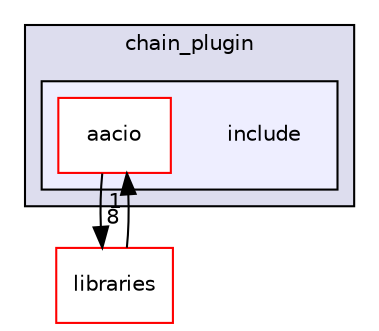 digraph "plugins/chain_plugin/include" {
  compound=true
  node [ fontsize="10", fontname="Helvetica"];
  edge [ labelfontsize="10", labelfontname="Helvetica"];
  subgraph clusterdir_602e6d607ea05a3811091b067ebfa4ac {
    graph [ bgcolor="#ddddee", pencolor="black", label="chain_plugin" fontname="Helvetica", fontsize="10", URL="dir_602e6d607ea05a3811091b067ebfa4ac.html"]
  subgraph clusterdir_dc2d3cca3292071b5b171fa629ee1fa5 {
    graph [ bgcolor="#eeeeff", pencolor="black", label="" URL="dir_dc2d3cca3292071b5b171fa629ee1fa5.html"];
    dir_dc2d3cca3292071b5b171fa629ee1fa5 [shape=plaintext label="include"];
    dir_9c6a307288fe0f6b59de3c2725e54fd8 [shape=box label="aacio" color="red" fillcolor="white" style="filled" URL="dir_9c6a307288fe0f6b59de3c2725e54fd8.html"];
  }
  }
  dir_bc0718b08fb2015b8e59c47b2805f60c [shape=box label="libraries" fillcolor="white" style="filled" color="red" URL="dir_bc0718b08fb2015b8e59c47b2805f60c.html"];
  dir_9c6a307288fe0f6b59de3c2725e54fd8->dir_bc0718b08fb2015b8e59c47b2805f60c [headlabel="8", labeldistance=1.5 headhref="dir_001850_000004.html"];
  dir_bc0718b08fb2015b8e59c47b2805f60c->dir_9c6a307288fe0f6b59de3c2725e54fd8 [headlabel="1", labeldistance=1.5 headhref="dir_000004_001850.html"];
}
